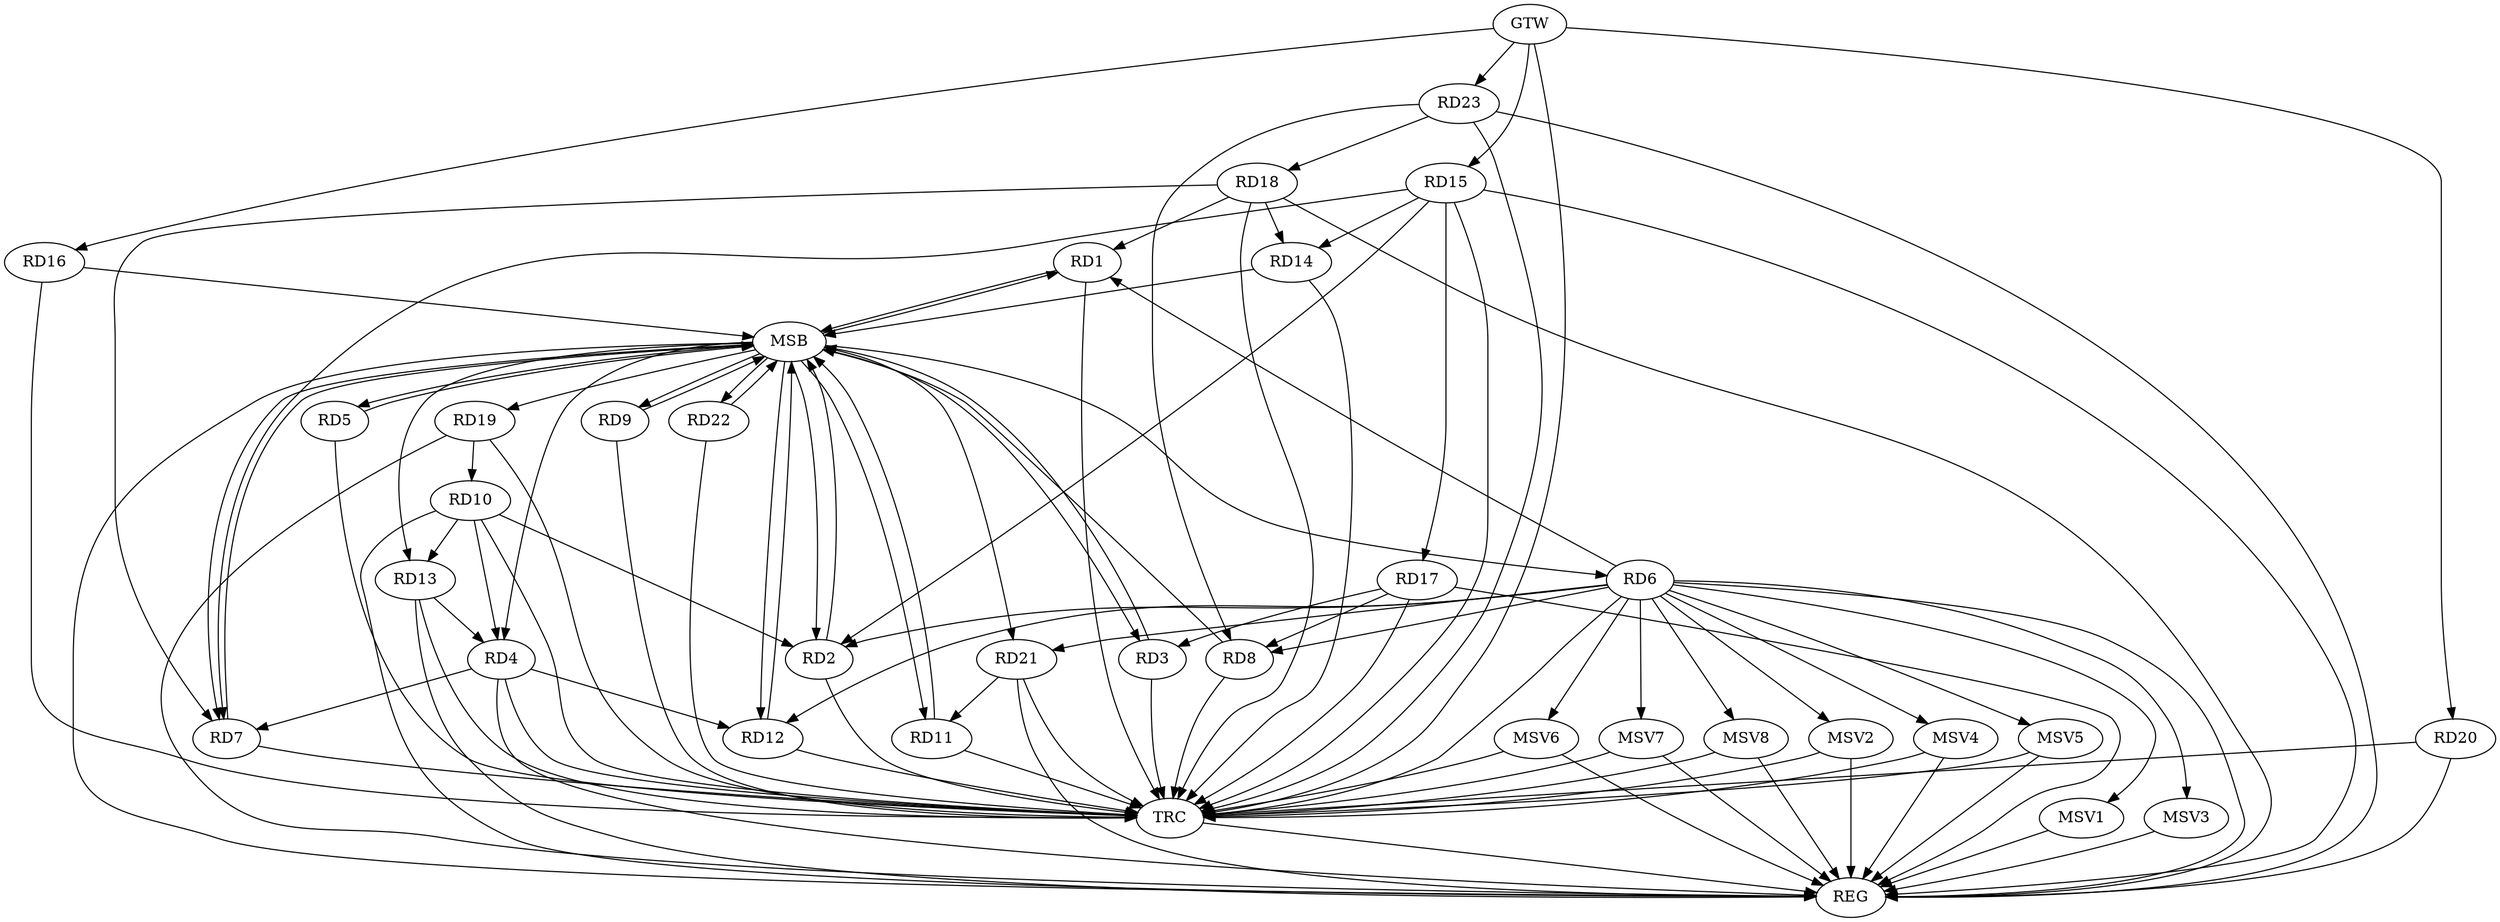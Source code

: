 strict digraph G {
  RD1 [ label="RD1" ];
  RD2 [ label="RD2" ];
  RD3 [ label="RD3" ];
  RD4 [ label="RD4" ];
  RD5 [ label="RD5" ];
  RD6 [ label="RD6" ];
  RD7 [ label="RD7" ];
  RD8 [ label="RD8" ];
  RD9 [ label="RD9" ];
  RD10 [ label="RD10" ];
  RD11 [ label="RD11" ];
  RD12 [ label="RD12" ];
  RD13 [ label="RD13" ];
  RD14 [ label="RD14" ];
  RD15 [ label="RD15" ];
  RD16 [ label="RD16" ];
  RD17 [ label="RD17" ];
  RD18 [ label="RD18" ];
  RD19 [ label="RD19" ];
  RD20 [ label="RD20" ];
  RD21 [ label="RD21" ];
  RD22 [ label="RD22" ];
  RD23 [ label="RD23" ];
  GTW [ label="GTW" ];
  REG [ label="REG" ];
  MSB [ label="MSB" ];
  TRC [ label="TRC" ];
  MSV1 [ label="MSV1" ];
  MSV2 [ label="MSV2" ];
  MSV3 [ label="MSV3" ];
  MSV4 [ label="MSV4" ];
  MSV5 [ label="MSV5" ];
  MSV6 [ label="MSV6" ];
  MSV7 [ label="MSV7" ];
  MSV8 [ label="MSV8" ];
  RD6 -> RD1;
  RD18 -> RD1;
  RD6 -> RD2;
  RD10 -> RD2;
  RD15 -> RD2;
  RD17 -> RD3;
  RD4 -> RD7;
  RD10 -> RD4;
  RD4 -> RD12;
  RD13 -> RD4;
  RD6 -> RD8;
  RD6 -> RD12;
  RD6 -> RD21;
  RD15 -> RD7;
  RD18 -> RD7;
  RD17 -> RD8;
  RD23 -> RD8;
  RD10 -> RD13;
  RD19 -> RD10;
  RD21 -> RD11;
  RD15 -> RD14;
  RD18 -> RD14;
  RD15 -> RD17;
  RD23 -> RD18;
  GTW -> RD15;
  GTW -> RD16;
  GTW -> RD20;
  GTW -> RD23;
  RD4 -> REG;
  RD6 -> REG;
  RD10 -> REG;
  RD13 -> REG;
  RD15 -> REG;
  RD17 -> REG;
  RD18 -> REG;
  RD19 -> REG;
  RD20 -> REG;
  RD21 -> REG;
  RD23 -> REG;
  RD1 -> MSB;
  MSB -> RD2;
  MSB -> RD3;
  MSB -> RD5;
  MSB -> RD19;
  MSB -> RD22;
  MSB -> REG;
  RD2 -> MSB;
  RD3 -> MSB;
  MSB -> RD7;
  RD5 -> MSB;
  MSB -> RD13;
  MSB -> RD21;
  RD7 -> MSB;
  RD8 -> MSB;
  RD9 -> MSB;
  MSB -> RD1;
  MSB -> RD4;
  RD11 -> MSB;
  MSB -> RD6;
  MSB -> RD9;
  MSB -> RD12;
  RD12 -> MSB;
  RD14 -> MSB;
  MSB -> RD11;
  RD16 -> MSB;
  RD22 -> MSB;
  RD1 -> TRC;
  RD2 -> TRC;
  RD3 -> TRC;
  RD4 -> TRC;
  RD5 -> TRC;
  RD6 -> TRC;
  RD7 -> TRC;
  RD8 -> TRC;
  RD9 -> TRC;
  RD10 -> TRC;
  RD11 -> TRC;
  RD12 -> TRC;
  RD13 -> TRC;
  RD14 -> TRC;
  RD15 -> TRC;
  RD16 -> TRC;
  RD17 -> TRC;
  RD18 -> TRC;
  RD19 -> TRC;
  RD20 -> TRC;
  RD21 -> TRC;
  RD22 -> TRC;
  RD23 -> TRC;
  GTW -> TRC;
  TRC -> REG;
  RD6 -> MSV1;
  MSV1 -> REG;
  RD6 -> MSV2;
  MSV2 -> REG;
  MSV2 -> TRC;
  RD6 -> MSV3;
  MSV3 -> REG;
  RD6 -> MSV4;
  RD6 -> MSV5;
  MSV4 -> REG;
  MSV4 -> TRC;
  MSV5 -> REG;
  MSV5 -> TRC;
  RD6 -> MSV6;
  MSV6 -> REG;
  MSV6 -> TRC;
  RD6 -> MSV7;
  MSV7 -> REG;
  MSV7 -> TRC;
  RD6 -> MSV8;
  MSV8 -> REG;
  MSV8 -> TRC;
}
